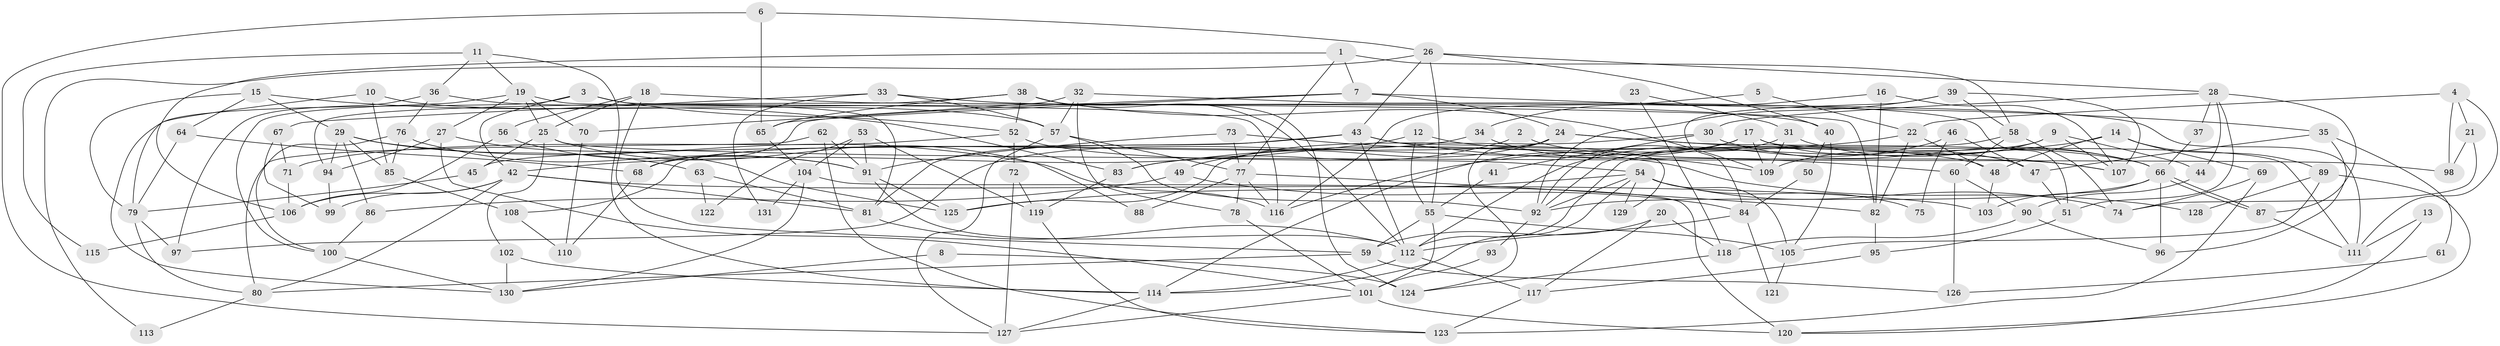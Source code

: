 // coarse degree distribution, {4: 0.125, 7: 0.11363636363636363, 2: 0.18181818181818182, 6: 0.09090909090909091, 9: 0.03409090909090909, 8: 0.07954545454545454, 3: 0.17045454545454544, 5: 0.17045454545454544, 10: 0.022727272727272728, 11: 0.011363636363636364}
// Generated by graph-tools (version 1.1) at 2025/52/02/27/25 19:52:06]
// undirected, 131 vertices, 262 edges
graph export_dot {
graph [start="1"]
  node [color=gray90,style=filled];
  1;
  2;
  3;
  4;
  5;
  6;
  7;
  8;
  9;
  10;
  11;
  12;
  13;
  14;
  15;
  16;
  17;
  18;
  19;
  20;
  21;
  22;
  23;
  24;
  25;
  26;
  27;
  28;
  29;
  30;
  31;
  32;
  33;
  34;
  35;
  36;
  37;
  38;
  39;
  40;
  41;
  42;
  43;
  44;
  45;
  46;
  47;
  48;
  49;
  50;
  51;
  52;
  53;
  54;
  55;
  56;
  57;
  58;
  59;
  60;
  61;
  62;
  63;
  64;
  65;
  66;
  67;
  68;
  69;
  70;
  71;
  72;
  73;
  74;
  75;
  76;
  77;
  78;
  79;
  80;
  81;
  82;
  83;
  84;
  85;
  86;
  87;
  88;
  89;
  90;
  91;
  92;
  93;
  94;
  95;
  96;
  97;
  98;
  99;
  100;
  101;
  102;
  103;
  104;
  105;
  106;
  107;
  108;
  109;
  110;
  111;
  112;
  113;
  114;
  115;
  116;
  117;
  118;
  119;
  120;
  121;
  122;
  123;
  124;
  125;
  126;
  127;
  128;
  129;
  130;
  131;
  1 -- 77;
  1 -- 7;
  1 -- 58;
  1 -- 106;
  2 -- 83;
  2 -- 107;
  3 -- 42;
  3 -- 52;
  3 -- 116;
  3 -- 130;
  4 -- 111;
  4 -- 98;
  4 -- 21;
  4 -- 22;
  5 -- 22;
  5 -- 116;
  6 -- 127;
  6 -- 65;
  6 -- 26;
  7 -- 68;
  7 -- 65;
  7 -- 24;
  7 -- 35;
  8 -- 130;
  8 -- 124;
  9 -- 112;
  9 -- 107;
  9 -- 44;
  9 -- 109;
  10 -- 85;
  10 -- 79;
  10 -- 57;
  11 -- 36;
  11 -- 114;
  11 -- 19;
  11 -- 115;
  12 -- 48;
  12 -- 42;
  12 -- 55;
  13 -- 111;
  13 -- 120;
  14 -- 69;
  14 -- 48;
  14 -- 89;
  14 -- 116;
  15 -- 29;
  15 -- 64;
  15 -- 79;
  15 -- 83;
  16 -- 82;
  16 -- 107;
  16 -- 34;
  17 -- 114;
  17 -- 109;
  17 -- 47;
  17 -- 97;
  17 -- 111;
  18 -- 82;
  18 -- 25;
  18 -- 56;
  18 -- 59;
  19 -- 27;
  19 -- 25;
  19 -- 70;
  19 -- 81;
  19 -- 100;
  20 -- 118;
  20 -- 59;
  20 -- 117;
  21 -- 74;
  21 -- 98;
  22 -- 83;
  22 -- 48;
  22 -- 82;
  23 -- 118;
  23 -- 31;
  24 -- 66;
  24 -- 49;
  24 -- 107;
  24 -- 108;
  24 -- 124;
  25 -- 102;
  25 -- 45;
  25 -- 88;
  25 -- 98;
  26 -- 55;
  26 -- 28;
  26 -- 40;
  26 -- 43;
  26 -- 113;
  27 -- 94;
  27 -- 101;
  27 -- 125;
  28 -- 30;
  28 -- 37;
  28 -- 44;
  28 -- 51;
  28 -- 87;
  29 -- 86;
  29 -- 116;
  29 -- 63;
  29 -- 85;
  29 -- 94;
  30 -- 66;
  30 -- 125;
  30 -- 41;
  31 -- 66;
  31 -- 92;
  31 -- 109;
  32 -- 78;
  32 -- 51;
  32 -- 57;
  32 -- 70;
  33 -- 57;
  33 -- 111;
  33 -- 67;
  33 -- 131;
  34 -- 109;
  34 -- 68;
  35 -- 47;
  35 -- 61;
  35 -- 96;
  36 -- 97;
  36 -- 40;
  36 -- 76;
  37 -- 66;
  38 -- 109;
  38 -- 112;
  38 -- 52;
  38 -- 65;
  38 -- 94;
  38 -- 124;
  39 -- 92;
  39 -- 58;
  39 -- 84;
  39 -- 107;
  40 -- 105;
  40 -- 50;
  41 -- 55;
  42 -- 99;
  42 -- 106;
  42 -- 80;
  42 -- 81;
  42 -- 103;
  43 -- 81;
  43 -- 45;
  43 -- 60;
  43 -- 112;
  43 -- 129;
  44 -- 90;
  45 -- 79;
  46 -- 47;
  46 -- 112;
  46 -- 75;
  47 -- 51;
  48 -- 103;
  49 -- 84;
  49 -- 86;
  50 -- 84;
  51 -- 95;
  52 -- 54;
  52 -- 71;
  52 -- 72;
  53 -- 119;
  53 -- 104;
  53 -- 91;
  53 -- 122;
  54 -- 92;
  54 -- 125;
  54 -- 74;
  54 -- 75;
  54 -- 105;
  54 -- 114;
  54 -- 129;
  55 -- 59;
  55 -- 101;
  55 -- 105;
  56 -- 91;
  56 -- 106;
  57 -- 77;
  57 -- 92;
  57 -- 127;
  58 -- 60;
  58 -- 74;
  58 -- 92;
  59 -- 80;
  59 -- 126;
  60 -- 90;
  60 -- 126;
  61 -- 126;
  62 -- 91;
  62 -- 80;
  62 -- 123;
  63 -- 81;
  63 -- 122;
  64 -- 79;
  64 -- 68;
  65 -- 104;
  66 -- 87;
  66 -- 87;
  66 -- 92;
  66 -- 96;
  66 -- 103;
  67 -- 71;
  67 -- 99;
  68 -- 110;
  69 -- 74;
  69 -- 123;
  70 -- 110;
  71 -- 106;
  72 -- 127;
  72 -- 119;
  73 -- 91;
  73 -- 77;
  73 -- 128;
  76 -- 91;
  76 -- 85;
  76 -- 100;
  77 -- 116;
  77 -- 78;
  77 -- 82;
  77 -- 88;
  78 -- 101;
  79 -- 80;
  79 -- 97;
  80 -- 113;
  81 -- 112;
  82 -- 95;
  83 -- 119;
  84 -- 112;
  84 -- 121;
  85 -- 108;
  86 -- 100;
  87 -- 111;
  89 -- 105;
  89 -- 120;
  89 -- 128;
  90 -- 96;
  90 -- 118;
  91 -- 112;
  91 -- 125;
  92 -- 93;
  93 -- 101;
  94 -- 99;
  95 -- 117;
  100 -- 130;
  101 -- 127;
  101 -- 120;
  102 -- 114;
  102 -- 130;
  104 -- 130;
  104 -- 120;
  104 -- 131;
  105 -- 121;
  106 -- 115;
  108 -- 110;
  112 -- 114;
  112 -- 117;
  114 -- 127;
  117 -- 123;
  118 -- 124;
  119 -- 123;
}

